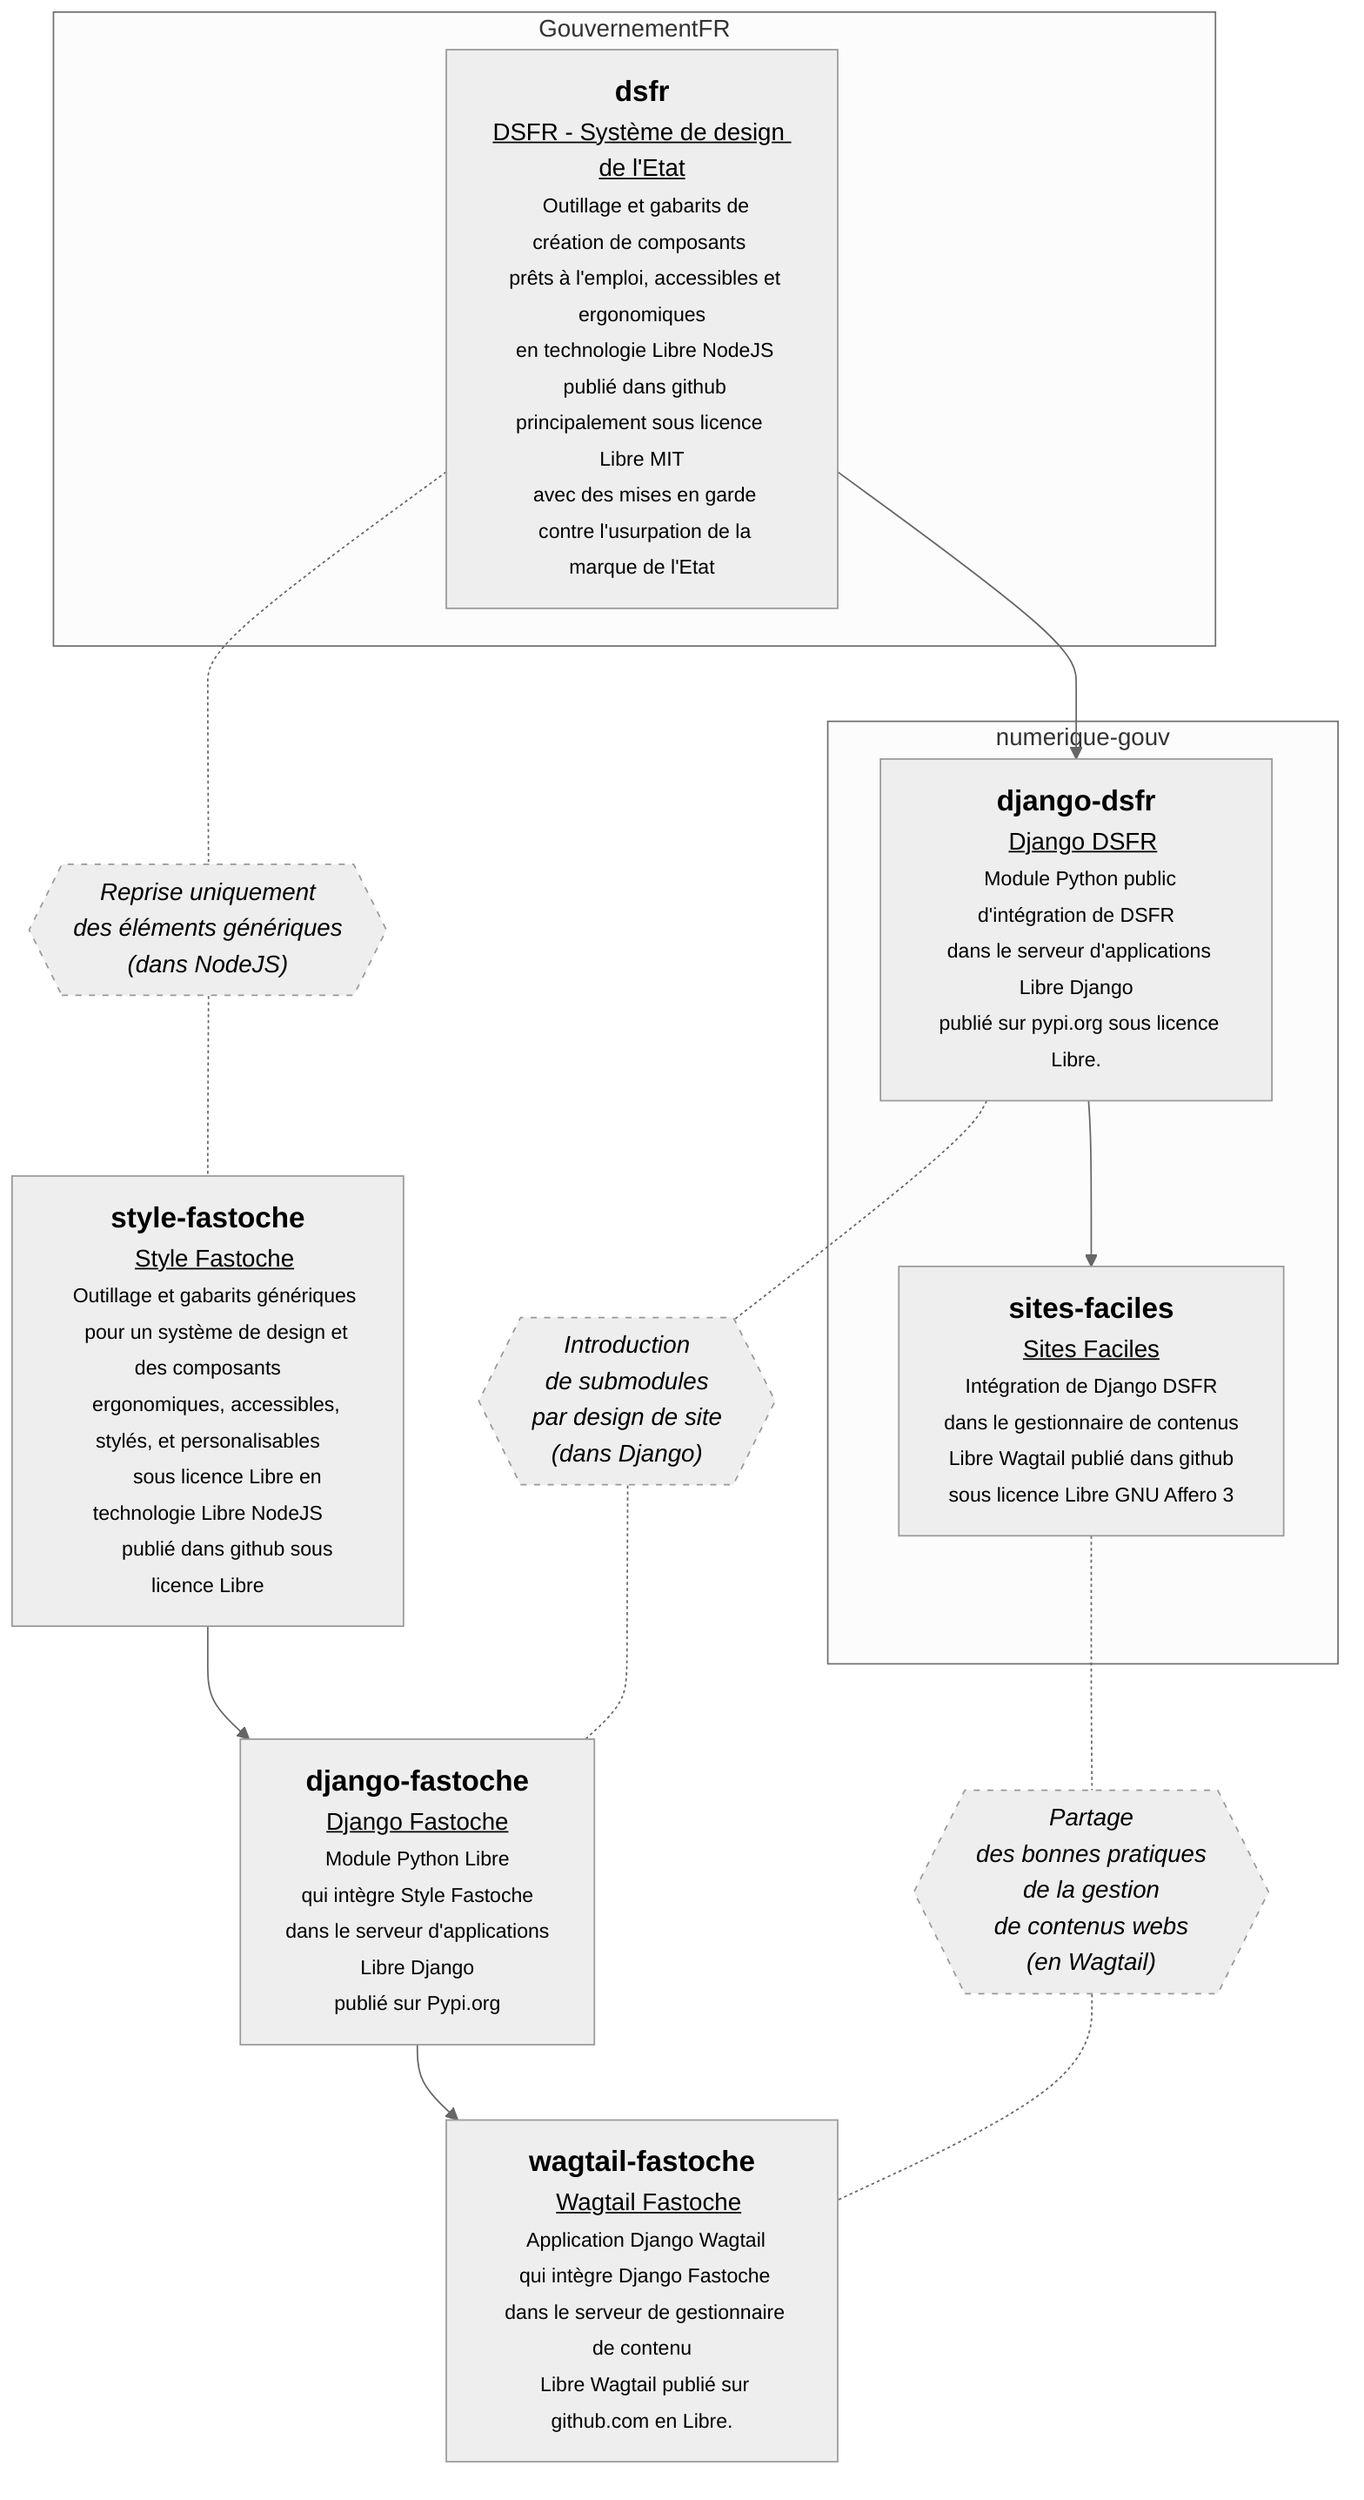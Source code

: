 %%{
  init: {
    'theme': 'neutral',     
    'notthemeVariables': {
      'primaryColor': '#BB2528',
      'primaryTextColor': '#fff',
      'primaryBorderColor': '#7C0000',
      'lineColor': '#F8B229',
      'secondaryColor': '#006100',
      'tertiaryColor': '#fff'
    }
  }
}%%

flowchart TD

subgraph GouvernementFR
  dsfr["<big><b>dsfr</big></b>
<u>DSFR - Système de design de l'Etat</u>
  <small>Outillage et gabarits de création de composants 
  prêts à l'emploi, accessibles et ergonomiques
  en technologie Libre NodeJS 
  publié dans github principalement sous licence Libre MIT
  avec des mises en garde 
  contre l'usurpation de la marque de l'Etat</small>"]
end
subgraph numerique-gouv
  django-dsfr["<big><b>django-dsfr</big></b>
  <u>Django DSFR</u>
  <small>Module Python public d'intégration de DSFR
  dans le serveur d'applications Libre Django
  publié sur pypi.org sous licence Libre.</small>"]
  --> sites-faciles["<big><b>sites-faciles</big></b>
  <u>Sites Faciles</u><small>
  Intégration de Django DSFR 
  dans le gestionnaire de contenus 
  Libre Wagtail publié dans github 
  sous licence Libre GNU Affero 3</small>"]
end
%% subgraph chris2fr 
  stylefastoche["<big><b>style-fastoche</big></b>
  <u>Style Fastoche</u>
  <small>Outillage et gabarits génériques
    pour un système de design et des composants
    ergonomiques, accessibles, stylés, et personalisables
	sous licence Libre en technologie Libre NodeJS
	publié dans github sous licence Libre</small>"]
  --> django-fastoche["<big><b>django-fastoche</big></b>
  	<u>Django Fastoche</u>
  	<small>Module Python Libre 
	qui intègre Style Fastoche 
  	dans le serveur d'applications 
	Libre Django
	publié sur Pypi.org</small>"]
  --> wagtail-fastoche["<big><b>wagtail-fastoche</big></b>
  <u>Wagtail Fastoche</u>
  <small>Application Django Wagtail 
  qui intègre Django Fastoche 
  dans le serveur de gestionnaire de contenu
  Libre Wagtail publié sur github.com en Libre."]
%% end

dsfr --> django-dsfr

%%  subgraph LogicielsLibres
%%      Django
%%      Wagtail
%%      NodeJS
%%  end


%%  django-dsfr <-.- Django 
%%  sites-faciles <-.- Wagtail 
%%  django-fastoche <-.- Django
%%  wagtail-fastoche <-.- Wagtail 
%%  stylefastoche  <-.- NodeJS 
%%  dsfr <-.- NodeJS 


dsfr 
-.- uniquement-generique{{"<i>Reprise uniquement
des éléments génériques
(dans NodeJS)</i>"}}:::dashedOutline
-.- stylefastoche

django-dsfr 
-.- intro-submodules{{"<i>Introduction 
  de submodules
  par design de site
  (dans Django)</i>"}}:::dashedOutline
 -.- django-fastoche

sites-faciles
-.- intro-cms{{"<i>Partage
  des bonnes pratiques
  de la gestion
  de contenus webs
  (en Wagtail)</i>"}}:::dashedOutline
 -.- wagtail-fastoche

classDef dashedOutline stroke-dasharray:4 5


%%  Django --> Wagtail

click wagtail-fastoche href "https://github.com/chris2fr/wagtail-fastoche"
click django-fastoche href "https://github.com/chris2fr/django-fastoche"
click stylefastoche href "https://github.com/chris2fr/style-fastoche"
click sites-faciles href "https://github.com/numerique-gouv/sites-faciles"
click django-dsfr href "https://github.com/numerique-gouv/django-dsfr"
click dsfr href "https://github.com/GouvernementFR/dsfr/"